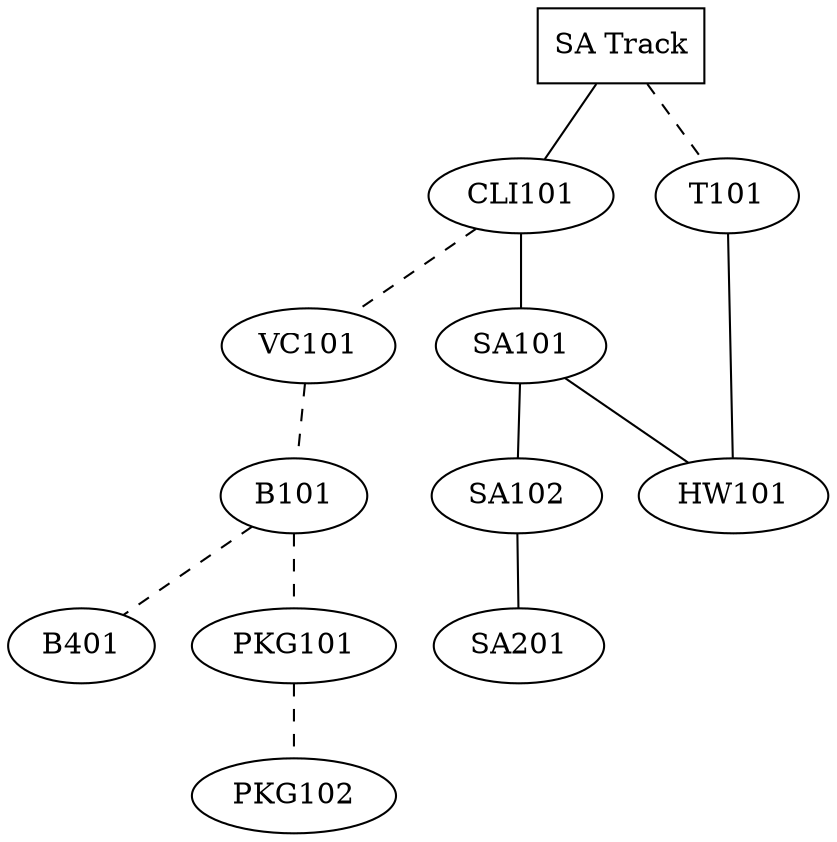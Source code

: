graph g {
	# nodes.doth
	
	g [label="SA Track", shape="rectangle"];
	g -- CLI101;
	g -- T101 [style="dashed"];
	CLI101 -- VC101 [style="dashed"];
	CLI101 -- SA101;
	SA101 -- SA102;
	SA102 -- SA201;
	VC101 -- B101 [style="dashed"];
	B101 -- B401 [style="dashed"];
	B101 -- PKG101 [style="dashed"];
	PKG101 -- PKG102 [style="dashed"];
	SA101 -- HW101;
	T101 -- HW101;
}